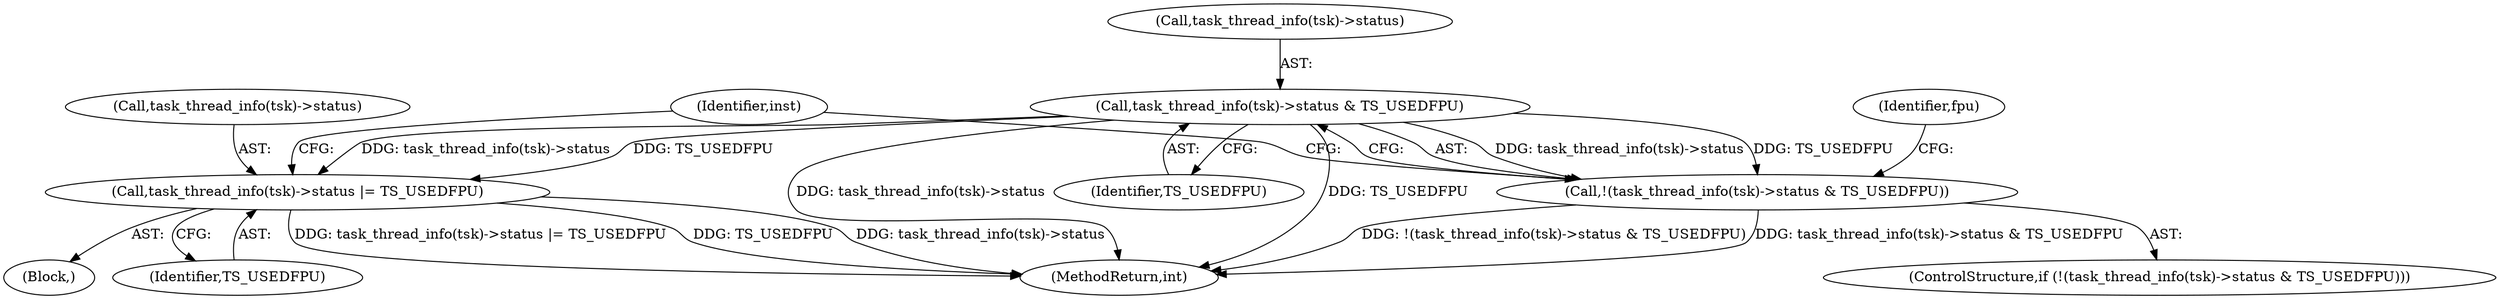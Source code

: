 digraph "0_linux_a8b0ca17b80e92faab46ee7179ba9e99ccb61233_28@API" {
"1000128" [label="(Call,task_thread_info(tsk)->status & TS_USEDFPU)"];
"1000127" [label="(Call,!(task_thread_info(tsk)->status & TS_USEDFPU))"];
"1000137" [label="(Call,task_thread_info(tsk)->status |= TS_USEDFPU)"];
"1000137" [label="(Call,task_thread_info(tsk)->status |= TS_USEDFPU)"];
"1000136" [label="(Identifier,fpu)"];
"1000134" [label="(Block,)"];
"1000127" [label="(Call,!(task_thread_info(tsk)->status & TS_USEDFPU))"];
"1000148" [label="(MethodReturn,int)"];
"1000142" [label="(Identifier,TS_USEDFPU)"];
"1000128" [label="(Call,task_thread_info(tsk)->status & TS_USEDFPU)"];
"1000133" [label="(Identifier,TS_USEDFPU)"];
"1000138" [label="(Call,task_thread_info(tsk)->status)"];
"1000126" [label="(ControlStructure,if (!(task_thread_info(tsk)->status & TS_USEDFPU)))"];
"1000145" [label="(Identifier,inst)"];
"1000129" [label="(Call,task_thread_info(tsk)->status)"];
"1000128" -> "1000127"  [label="AST: "];
"1000128" -> "1000133"  [label="CFG: "];
"1000129" -> "1000128"  [label="AST: "];
"1000133" -> "1000128"  [label="AST: "];
"1000127" -> "1000128"  [label="CFG: "];
"1000128" -> "1000148"  [label="DDG: task_thread_info(tsk)->status"];
"1000128" -> "1000148"  [label="DDG: TS_USEDFPU"];
"1000128" -> "1000127"  [label="DDG: task_thread_info(tsk)->status"];
"1000128" -> "1000127"  [label="DDG: TS_USEDFPU"];
"1000128" -> "1000137"  [label="DDG: task_thread_info(tsk)->status"];
"1000128" -> "1000137"  [label="DDG: TS_USEDFPU"];
"1000127" -> "1000126"  [label="AST: "];
"1000136" -> "1000127"  [label="CFG: "];
"1000145" -> "1000127"  [label="CFG: "];
"1000127" -> "1000148"  [label="DDG: !(task_thread_info(tsk)->status & TS_USEDFPU)"];
"1000127" -> "1000148"  [label="DDG: task_thread_info(tsk)->status & TS_USEDFPU"];
"1000137" -> "1000134"  [label="AST: "];
"1000137" -> "1000142"  [label="CFG: "];
"1000138" -> "1000137"  [label="AST: "];
"1000142" -> "1000137"  [label="AST: "];
"1000145" -> "1000137"  [label="CFG: "];
"1000137" -> "1000148"  [label="DDG: TS_USEDFPU"];
"1000137" -> "1000148"  [label="DDG: task_thread_info(tsk)->status"];
"1000137" -> "1000148"  [label="DDG: task_thread_info(tsk)->status |= TS_USEDFPU"];
}
